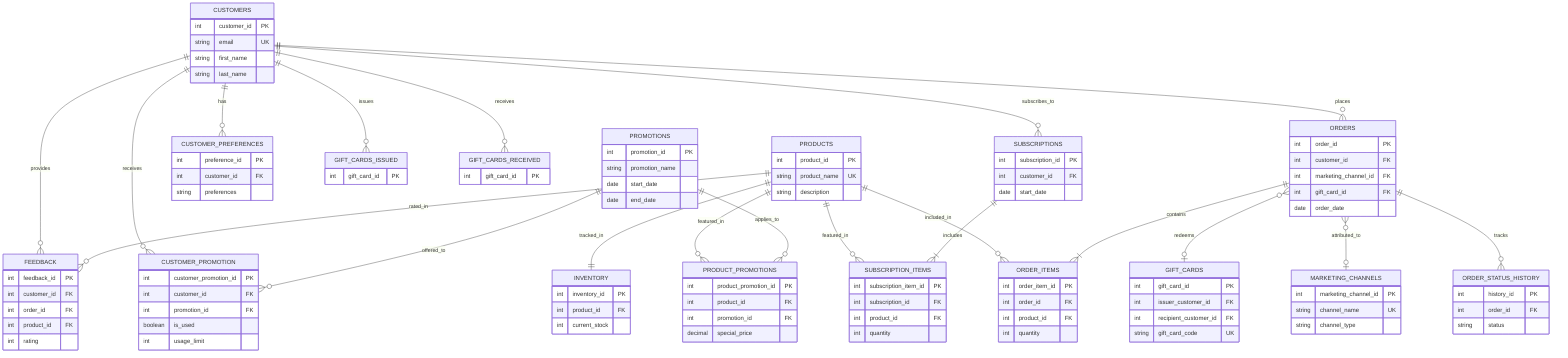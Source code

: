 erDiagram
    %% Core Entities with their relationships
    CUSTOMERS ||--o{ ORDERS : places
    CUSTOMERS ||--o{ SUBSCRIPTIONS : subscribes_to
    CUSTOMERS ||--o{ CUSTOMER_PREFERENCES : has
    CUSTOMERS ||--o{ FEEDBACK : provides
    CUSTOMERS ||--o{ CUSTOMER_PROMOTION : receives
    CUSTOMERS ||--o{ GIFT_CARDS_ISSUED : issues
    CUSTOMERS ||--o{ GIFT_CARDS_RECEIVED : receives
    
    PRODUCTS ||--o{ ORDER_ITEMS : included_in
    PRODUCTS ||--o{ SUBSCRIPTION_ITEMS : featured_in
    PRODUCTS ||--|| INVENTORY : tracked_in
    PRODUCTS ||--o{ PRODUCT_PROMOTIONS : featured_in
    PRODUCTS ||--o{ FEEDBACK : rated_in
    
    ORDERS ||--|{ ORDER_ITEMS : contains
    ORDERS ||--o{ ORDER_STATUS_HISTORY : tracks
    ORDERS }o--o| MARKETING_CHANNELS : attributed_to
    ORDERS }o--o| GIFT_CARDS : redeems
    
    SUBSCRIPTIONS ||--|{ SUBSCRIPTION_ITEMS : includes
    
    PROMOTIONS ||--o{ PRODUCT_PROMOTIONS : applies_to
    PROMOTIONS ||--o{ CUSTOMER_PROMOTION : offered_to
    
    %% Entity definitions with keys
    CUSTOMERS {
        int customer_id PK
        string email UK
        string first_name
        string last_name
    }
    
    ORDERS {
        int order_id PK
        int customer_id FK
        int marketing_channel_id FK
        int gift_card_id FK
        date order_date
    }
    
    ORDER_STATUS_HISTORY {
        int history_id PK
        int order_id FK
        string status
    }
    
    ORDER_ITEMS {
        int order_item_id PK
        int order_id FK
        int product_id FK
        int quantity
    }
    
    PRODUCTS {
        int product_id PK
        string product_name UK
        string description
    }
    
    INVENTORY {
        int inventory_id PK
        int product_id FK
        int current_stock
    }
    
    MARKETING_CHANNELS {
        int marketing_channel_id PK
        string channel_name UK
        string channel_type
    }
    
    SUBSCRIPTIONS {
        int subscription_id PK
        int customer_id FK
        date start_date
    }
    
    SUBSCRIPTION_ITEMS {
        int subscription_item_id PK
        int subscription_id FK
        int product_id FK
        int quantity
    }
    
    PROMOTIONS {
        int promotion_id PK
        string promotion_name
        date start_date
        date end_date
    }
    
    CUSTOMER_PROMOTION {
        int customer_promotion_id PK
        int customer_id FK
        int promotion_id FK
        boolean is_used
        int usage_limit
    }
    
    PRODUCT_PROMOTIONS {
        int product_promotion_id PK
        int product_id FK
        int promotion_id FK
        decimal special_price
    }
    
    CUSTOMER_PREFERENCES {
        int preference_id PK
        int customer_id FK
        string preferences
    }
    
    FEEDBACK {
        int feedback_id PK
        int customer_id FK
        int order_id FK
        int product_id FK
        int rating
    }
    
    GIFT_CARDS {
        int gift_card_id PK
        int issuer_customer_id FK
        int recipient_customer_id FK
        string gift_card_code UK
    }
    
    %% These are aliases to show the two relationships with GIFT_CARDS
    GIFT_CARDS_ISSUED {
        int gift_card_id PK
    }
    
    GIFT_CARDS_RECEIVED {
        int gift_card_id PK
    }